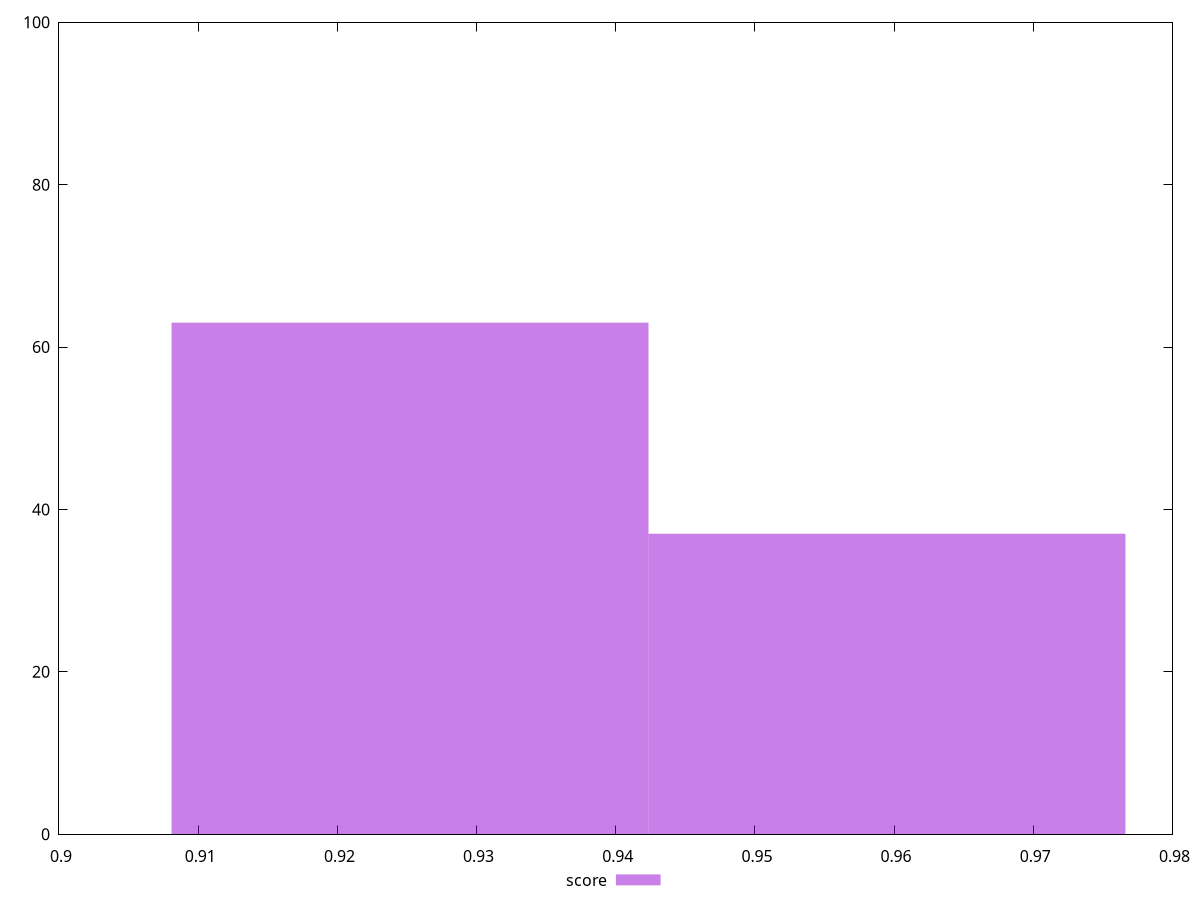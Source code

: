 reset
set terminal svg size 640, 490 enhanced background rgb 'white'
set output "report_00007_2020-12-11T15:55:29.892Z/first-contentful-paint/samples/pages+cached+nointeractive/score/histogram.svg"

$score <<EOF
0.9594857126490576 37
0.9252183657687341 63
EOF

set key outside below
set boxwidth 0.034267346880323485
set yrange [0:100]
set style fill transparent solid 0.5 noborder

plot \
  $score title "score" with boxes, \


reset